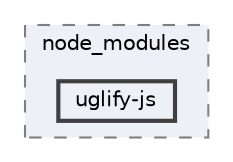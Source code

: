 digraph "C:/Users/arisc/OneDrive/Documents/GitHub/FINAL/EcoEats-Project/node_modules/uglify-js"
{
 // LATEX_PDF_SIZE
  bgcolor="transparent";
  edge [fontname=Helvetica,fontsize=10,labelfontname=Helvetica,labelfontsize=10];
  node [fontname=Helvetica,fontsize=10,shape=box,height=0.2,width=0.4];
  compound=true
  subgraph clusterdir_5091f2b68170d33f954320199e2fed0a {
    graph [ bgcolor="#edf0f7", pencolor="grey50", label="node_modules", fontname=Helvetica,fontsize=10 style="filled,dashed", URL="dir_5091f2b68170d33f954320199e2fed0a.html",tooltip=""]
  dir_23a9ccabc959729289c3f7a47b45d858 [label="uglify-js", fillcolor="#edf0f7", color="grey25", style="filled,bold", URL="dir_23a9ccabc959729289c3f7a47b45d858.html",tooltip=""];
  }
}
